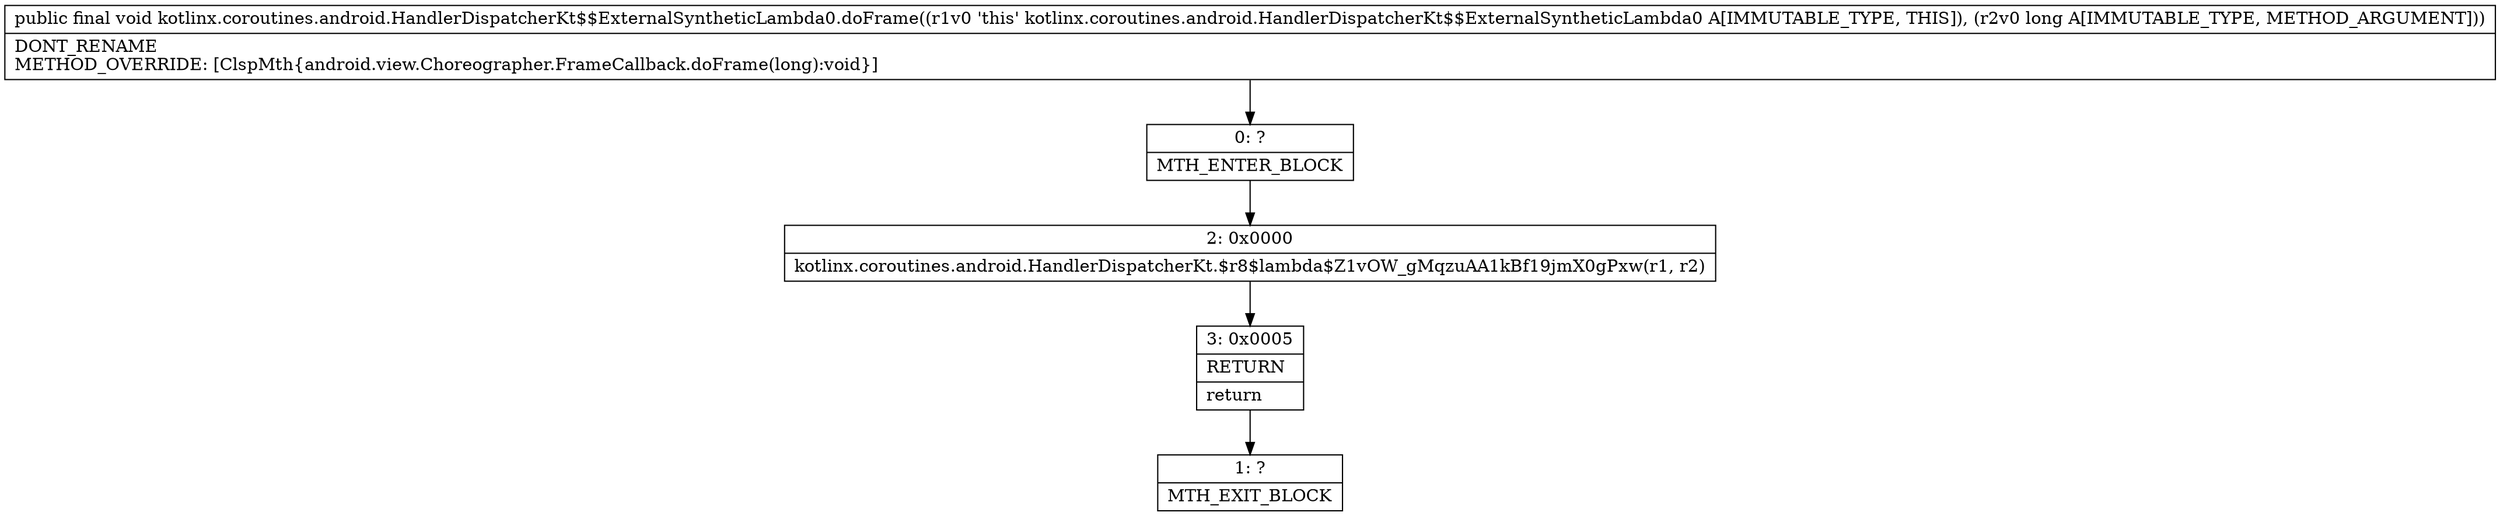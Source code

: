 digraph "CFG forkotlinx.coroutines.android.HandlerDispatcherKt$$ExternalSyntheticLambda0.doFrame(J)V" {
Node_0 [shape=record,label="{0\:\ ?|MTH_ENTER_BLOCK\l}"];
Node_2 [shape=record,label="{2\:\ 0x0000|kotlinx.coroutines.android.HandlerDispatcherKt.$r8$lambda$Z1vOW_gMqzuAA1kBf19jmX0gPxw(r1, r2)\l}"];
Node_3 [shape=record,label="{3\:\ 0x0005|RETURN\l|return\l}"];
Node_1 [shape=record,label="{1\:\ ?|MTH_EXIT_BLOCK\l}"];
MethodNode[shape=record,label="{public final void kotlinx.coroutines.android.HandlerDispatcherKt$$ExternalSyntheticLambda0.doFrame((r1v0 'this' kotlinx.coroutines.android.HandlerDispatcherKt$$ExternalSyntheticLambda0 A[IMMUTABLE_TYPE, THIS]), (r2v0 long A[IMMUTABLE_TYPE, METHOD_ARGUMENT]))  | DONT_RENAME\lMETHOD_OVERRIDE: [ClspMth\{android.view.Choreographer.FrameCallback.doFrame(long):void\}]\l}"];
MethodNode -> Node_0;Node_0 -> Node_2;
Node_2 -> Node_3;
Node_3 -> Node_1;
}

